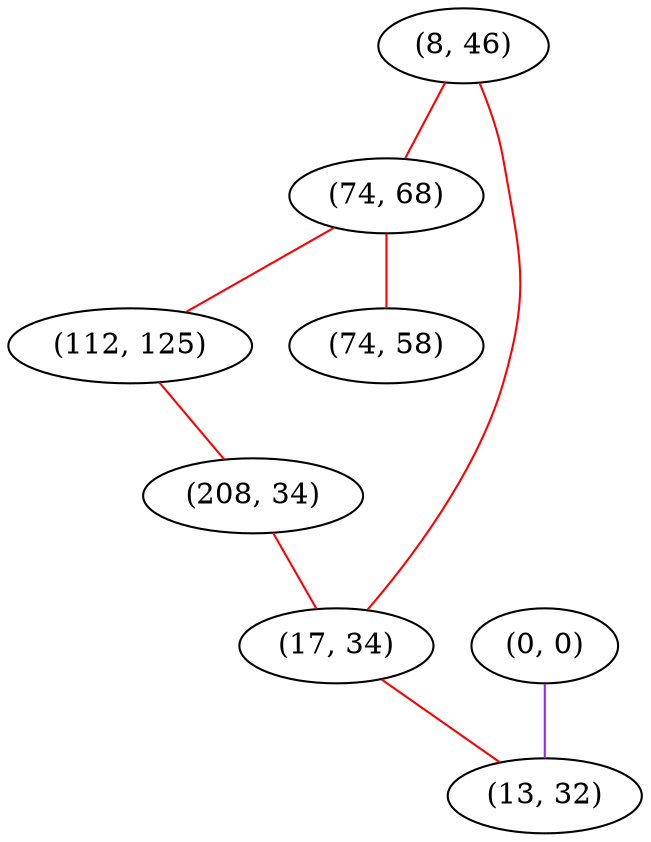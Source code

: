 graph "" {
"(8, 46)";
"(0, 0)";
"(74, 68)";
"(112, 125)";
"(208, 34)";
"(17, 34)";
"(74, 58)";
"(13, 32)";
"(8, 46)" -- "(17, 34)"  [color=red, key=0, weight=1];
"(8, 46)" -- "(74, 68)"  [color=red, key=0, weight=1];
"(0, 0)" -- "(13, 32)"  [color=purple, key=0, weight=4];
"(74, 68)" -- "(112, 125)"  [color=red, key=0, weight=1];
"(74, 68)" -- "(74, 58)"  [color=red, key=0, weight=1];
"(112, 125)" -- "(208, 34)"  [color=red, key=0, weight=1];
"(208, 34)" -- "(17, 34)"  [color=red, key=0, weight=1];
"(17, 34)" -- "(13, 32)"  [color=red, key=0, weight=1];
}
